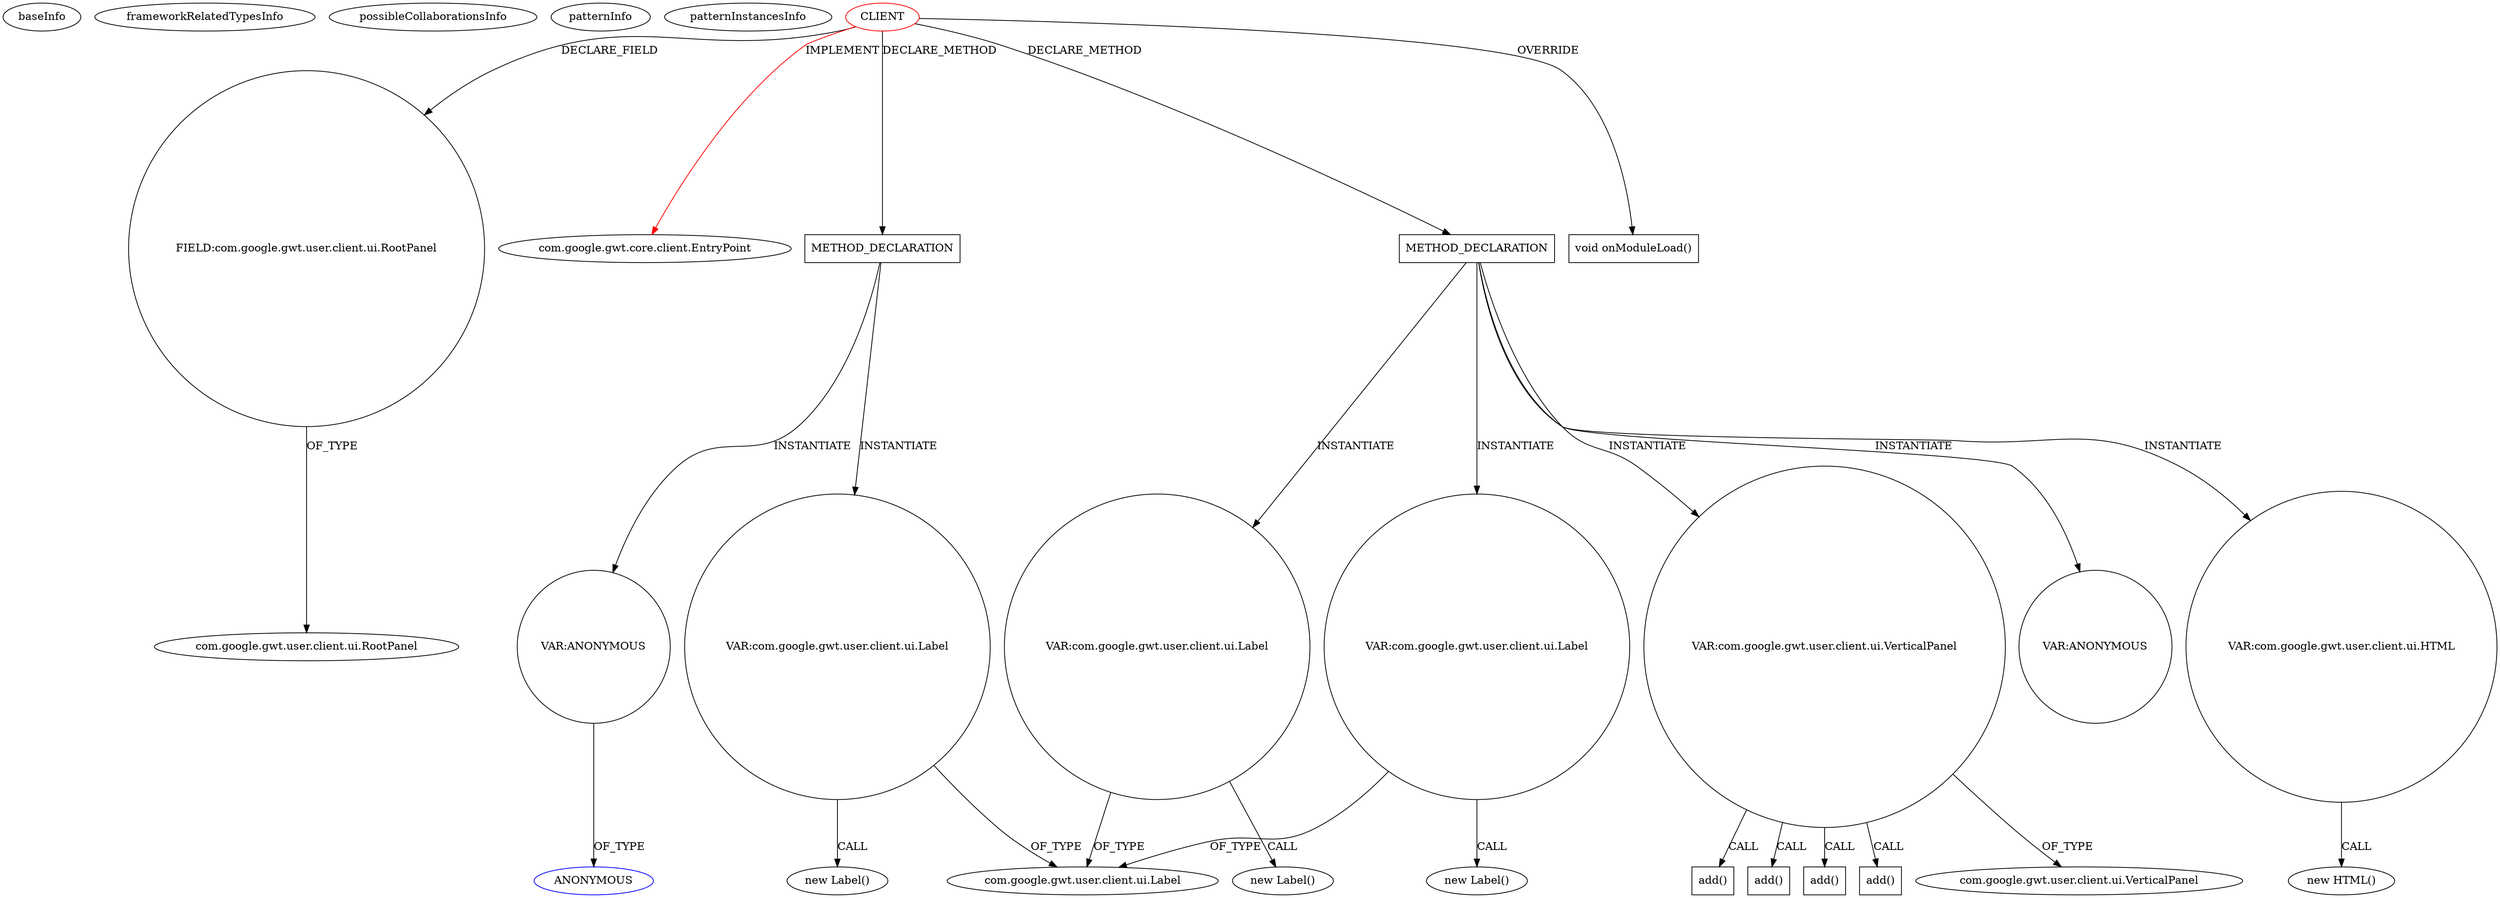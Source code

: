 digraph {
baseInfo[graphId=1942,category="pattern",isAnonymous=false,possibleRelation=false]
frameworkRelatedTypesInfo[0="com.google.gwt.core.client.EntryPoint"]
possibleCollaborationsInfo[]
patternInfo[frequency=2.0,patternRootClient=0]
patternInstancesInfo[0="DeannaSurma-Census~/DeannaSurma-Census/Census-master/src/com/cs4302/census/client/Census.java~Census~109",1="12010994-GLI-TP1~/12010994-GLI-TP1/GLI-TP1-master/src/main/java/fr/istic/m2gl/gli/client/gli.java~gli~1"]
2[label="FIELD:com.google.gwt.user.client.ui.RootPanel",vertexType="FIELD_DECLARATION",isFrameworkType=false,shape=circle]
3[label="com.google.gwt.user.client.ui.RootPanel",vertexType="FRAMEWORK_CLASS_TYPE",isFrameworkType=false]
0[label="CLIENT",vertexType="ROOT_CLIENT_CLASS_DECLARATION",isFrameworkType=false,color=red]
1[label="com.google.gwt.core.client.EntryPoint",vertexType="FRAMEWORK_INTERFACE_TYPE",isFrameworkType=false]
35[label="METHOD_DECLARATION",vertexType="CLIENT_METHOD_DECLARATION",isFrameworkType=false,shape=box]
7[label="void onModuleLoad()",vertexType="OVERRIDING_METHOD_DECLARATION",isFrameworkType=false,shape=box]
96[label="VAR:ANONYMOUS",vertexType="VARIABLE_EXPRESION",isFrameworkType=false,shape=circle]
97[label="ANONYMOUS",vertexType="REFERENCE_ANONYMOUS_DECLARATION",isFrameworkType=false,color=blue]
113[label="METHOD_DECLARATION",vertexType="CLIENT_METHOD_DECLARATION",isFrameworkType=false,shape=box]
116[label="VAR:com.google.gwt.user.client.ui.VerticalPanel",vertexType="VARIABLE_EXPRESION",isFrameworkType=false,shape=circle]
50[label="VAR:com.google.gwt.user.client.ui.Label",vertexType="VARIABLE_EXPRESION",isFrameworkType=false,shape=circle]
51[label="com.google.gwt.user.client.ui.Label",vertexType="FRAMEWORK_CLASS_TYPE",isFrameworkType=false]
138[label="VAR:com.google.gwt.user.client.ui.Label",vertexType="VARIABLE_EXPRESION",isFrameworkType=false,shape=circle]
125[label="VAR:com.google.gwt.user.client.ui.Label",vertexType="VARIABLE_EXPRESION",isFrameworkType=false,shape=circle]
13[label="com.google.gwt.user.client.ui.VerticalPanel",vertexType="FRAMEWORK_CLASS_TYPE",isFrameworkType=false]
119[label="VAR:com.google.gwt.user.client.ui.HTML",vertexType="VARIABLE_EXPRESION",isFrameworkType=false,shape=circle]
118[label="new HTML()",vertexType="CONSTRUCTOR_CALL",isFrameworkType=false]
188[label="add()",vertexType="INSIDE_CALL",isFrameworkType=false,shape=box]
184[label="add()",vertexType="INSIDE_CALL",isFrameworkType=false,shape=box]
186[label="add()",vertexType="INSIDE_CALL",isFrameworkType=false,shape=box]
182[label="add()",vertexType="INSIDE_CALL",isFrameworkType=false,shape=box]
137[label="new Label()",vertexType="CONSTRUCTOR_CALL",isFrameworkType=false]
49[label="new Label()",vertexType="CONSTRUCTOR_CALL",isFrameworkType=false]
124[label="new Label()",vertexType="CONSTRUCTOR_CALL",isFrameworkType=false]
153[label="VAR:ANONYMOUS",vertexType="VARIABLE_EXPRESION",isFrameworkType=false,shape=circle]
0->113[label="DECLARE_METHOD"]
50->49[label="CALL"]
2->3[label="OF_TYPE"]
116->184[label="CALL"]
138->51[label="OF_TYPE"]
119->118[label="CALL"]
0->1[label="IMPLEMENT",color=red]
113->119[label="INSTANTIATE"]
35->96[label="INSTANTIATE"]
125->51[label="OF_TYPE"]
113->125[label="INSTANTIATE"]
113->138[label="INSTANTIATE"]
113->153[label="INSTANTIATE"]
50->51[label="OF_TYPE"]
125->124[label="CALL"]
0->7[label="OVERRIDE"]
116->182[label="CALL"]
0->2[label="DECLARE_FIELD"]
116->188[label="CALL"]
138->137[label="CALL"]
116->186[label="CALL"]
116->13[label="OF_TYPE"]
96->97[label="OF_TYPE"]
35->50[label="INSTANTIATE"]
0->35[label="DECLARE_METHOD"]
113->116[label="INSTANTIATE"]
}
